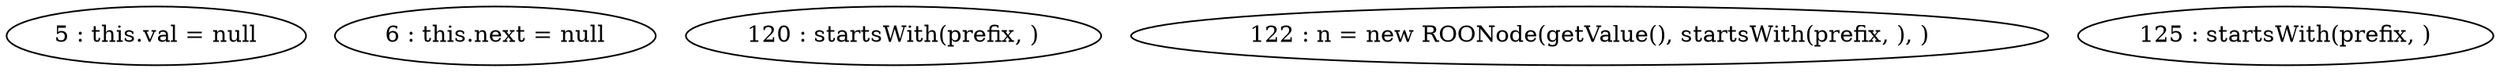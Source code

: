 digraph G {
"5 : this.val = null"
"6 : this.next = null"
"120 : startsWith(prefix, )"
"122 : n = new ROONode(getValue(), startsWith(prefix, ), )"
"125 : startsWith(prefix, )"
}